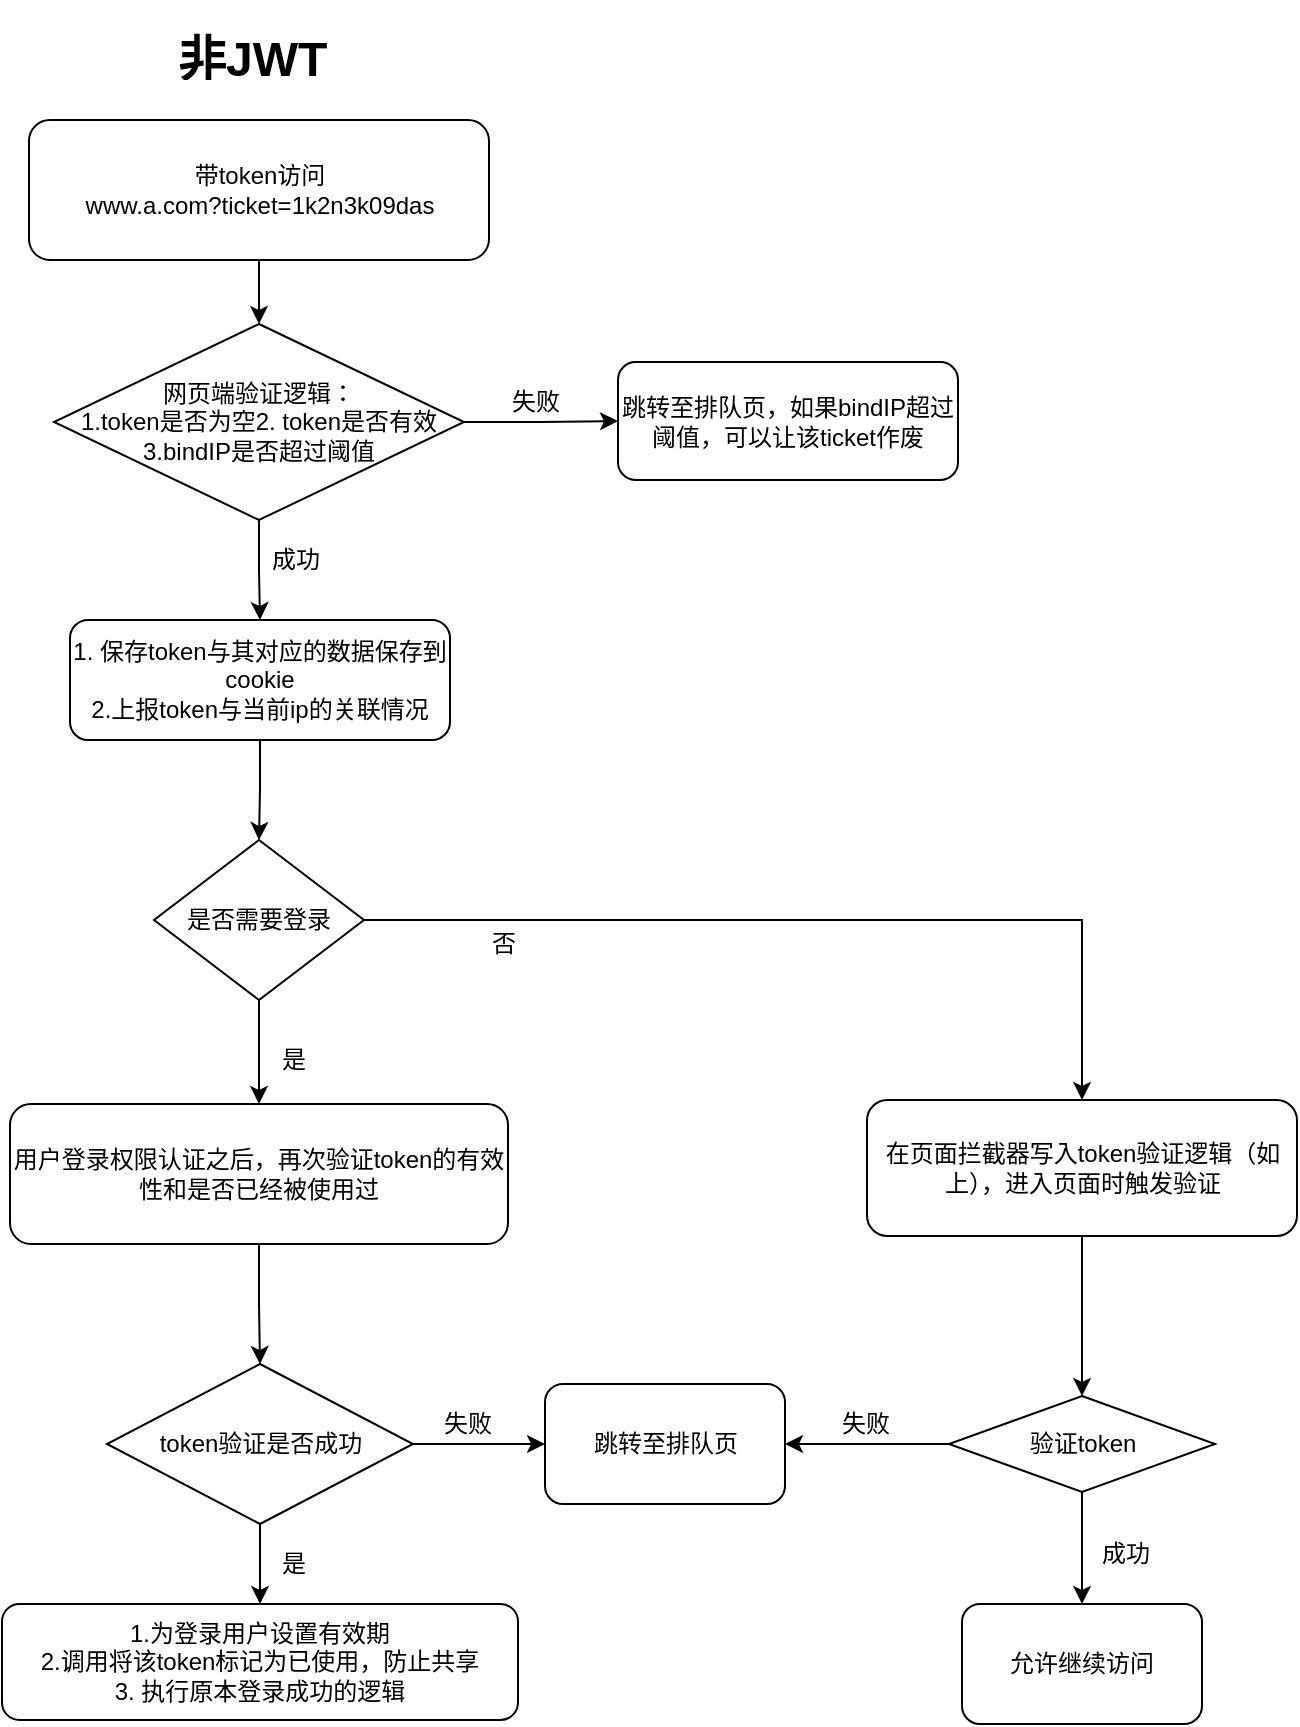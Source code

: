 <mxfile version="12.1.0" type="device" pages="1"><diagram id="Frh32TbItI4etfEOhIUy" name="Page-1"><mxGraphModel dx="788" dy="542" grid="1" gridSize="10" guides="1" tooltips="1" connect="1" arrows="1" fold="1" page="1" pageScale="1" pageWidth="850" pageHeight="1100" math="0" shadow="0"><root><mxCell id="0"/><mxCell id="1" parent="0"/><mxCell id="qMrmiNGlPZVz6MiBeeIA-35" value="" style="edgeStyle=orthogonalEdgeStyle;rounded=0;orthogonalLoop=1;jettySize=auto;html=1;" edge="1" parent="1" source="qMrmiNGlPZVz6MiBeeIA-1" target="qMrmiNGlPZVz6MiBeeIA-34"><mxGeometry relative="1" as="geometry"/></mxCell><mxCell id="qMrmiNGlPZVz6MiBeeIA-1" value="带token访问&lt;br&gt;www.a.com?ticket=1k2n3k09das" style="rounded=1;whiteSpace=wrap;html=1;" vertex="1" parent="1"><mxGeometry x="165.5" y="60" width="230" height="70" as="geometry"/></mxCell><mxCell id="qMrmiNGlPZVz6MiBeeIA-3" value="&lt;h1&gt;非JWT&lt;/h1&gt;" style="text;html=1;strokeColor=none;fillColor=none;spacing=5;spacingTop=-20;whiteSpace=wrap;overflow=hidden;rounded=0;" vertex="1" parent="1"><mxGeometry x="235" y="10" width="90" height="30" as="geometry"/></mxCell><mxCell id="qMrmiNGlPZVz6MiBeeIA-7" value="" style="edgeStyle=orthogonalEdgeStyle;rounded=0;orthogonalLoop=1;jettySize=auto;html=1;" edge="1" parent="1" source="qMrmiNGlPZVz6MiBeeIA-4" target="qMrmiNGlPZVz6MiBeeIA-6"><mxGeometry relative="1" as="geometry"/></mxCell><mxCell id="qMrmiNGlPZVz6MiBeeIA-4" value="1. 保存token与其对应的数据保存到cookie&lt;br&gt;2.上报token与当前ip的关联情况" style="rounded=1;whiteSpace=wrap;html=1;" vertex="1" parent="1"><mxGeometry x="186" y="310" width="190" height="60" as="geometry"/></mxCell><mxCell id="qMrmiNGlPZVz6MiBeeIA-10" value="" style="edgeStyle=orthogonalEdgeStyle;rounded=0;orthogonalLoop=1;jettySize=auto;html=1;" edge="1" parent="1" source="qMrmiNGlPZVz6MiBeeIA-6" target="qMrmiNGlPZVz6MiBeeIA-8"><mxGeometry relative="1" as="geometry"/></mxCell><mxCell id="qMrmiNGlPZVz6MiBeeIA-14" value="" style="edgeStyle=orthogonalEdgeStyle;rounded=0;orthogonalLoop=1;jettySize=auto;html=1;" edge="1" parent="1" source="qMrmiNGlPZVz6MiBeeIA-6" target="qMrmiNGlPZVz6MiBeeIA-9"><mxGeometry relative="1" as="geometry"/></mxCell><mxCell id="qMrmiNGlPZVz6MiBeeIA-6" value="是否需要登录" style="rhombus;whiteSpace=wrap;html=1;" vertex="1" parent="1"><mxGeometry x="228" y="420" width="105" height="80" as="geometry"/></mxCell><mxCell id="qMrmiNGlPZVz6MiBeeIA-17" value="" style="edgeStyle=orthogonalEdgeStyle;rounded=0;orthogonalLoop=1;jettySize=auto;html=1;" edge="1" parent="1" source="qMrmiNGlPZVz6MiBeeIA-8" target="qMrmiNGlPZVz6MiBeeIA-16"><mxGeometry relative="1" as="geometry"/></mxCell><mxCell id="qMrmiNGlPZVz6MiBeeIA-8" value="用户登录权限认证之后，再次验证token的有效性和是否已经被使用过" style="rounded=1;whiteSpace=wrap;html=1;" vertex="1" parent="1"><mxGeometry x="156" y="552" width="249" height="70" as="geometry"/></mxCell><mxCell id="qMrmiNGlPZVz6MiBeeIA-25" value="" style="edgeStyle=orthogonalEdgeStyle;rounded=0;orthogonalLoop=1;jettySize=auto;html=1;" edge="1" parent="1" source="qMrmiNGlPZVz6MiBeeIA-9" target="qMrmiNGlPZVz6MiBeeIA-24"><mxGeometry relative="1" as="geometry"/></mxCell><mxCell id="qMrmiNGlPZVz6MiBeeIA-9" value="在页面拦截器写入token验证逻辑（如上），进入页面时触发验证" style="rounded=1;whiteSpace=wrap;html=1;" vertex="1" parent="1"><mxGeometry x="584.5" y="550" width="215" height="68" as="geometry"/></mxCell><mxCell id="qMrmiNGlPZVz6MiBeeIA-11" value="是" style="text;html=1;resizable=0;points=[];autosize=1;align=left;verticalAlign=top;spacingTop=-4;" vertex="1" parent="1"><mxGeometry x="290" y="520" width="30" height="20" as="geometry"/></mxCell><mxCell id="qMrmiNGlPZVz6MiBeeIA-15" value="否" style="text;html=1;resizable=0;points=[];autosize=1;align=left;verticalAlign=top;spacingTop=-4;" vertex="1" parent="1"><mxGeometry x="395" y="462" width="30" height="20" as="geometry"/></mxCell><mxCell id="qMrmiNGlPZVz6MiBeeIA-21" value="" style="edgeStyle=orthogonalEdgeStyle;rounded=0;orthogonalLoop=1;jettySize=auto;html=1;" edge="1" parent="1" source="qMrmiNGlPZVz6MiBeeIA-16" target="qMrmiNGlPZVz6MiBeeIA-19"><mxGeometry relative="1" as="geometry"/></mxCell><mxCell id="qMrmiNGlPZVz6MiBeeIA-43" value="" style="edgeStyle=orthogonalEdgeStyle;rounded=0;orthogonalLoop=1;jettySize=auto;html=1;" edge="1" parent="1" source="qMrmiNGlPZVz6MiBeeIA-16" target="qMrmiNGlPZVz6MiBeeIA-29"><mxGeometry relative="1" as="geometry"/></mxCell><mxCell id="qMrmiNGlPZVz6MiBeeIA-16" value="token验证是否成功" style="rhombus;whiteSpace=wrap;html=1;" vertex="1" parent="1"><mxGeometry x="204.5" y="682" width="153" height="80" as="geometry"/></mxCell><mxCell id="qMrmiNGlPZVz6MiBeeIA-19" value="1.为登录用户设置有效期&lt;br&gt;2.调用将该token标记为已使用，防止共享&lt;br&gt;3. 执行原本登录成功的逻辑" style="rounded=1;whiteSpace=wrap;html=1;" vertex="1" parent="1"><mxGeometry x="152" y="802" width="258" height="58" as="geometry"/></mxCell><mxCell id="qMrmiNGlPZVz6MiBeeIA-22" value="是" style="text;html=1;resizable=0;points=[];autosize=1;align=left;verticalAlign=top;spacingTop=-4;" vertex="1" parent="1"><mxGeometry x="290" y="772" width="30" height="20" as="geometry"/></mxCell><mxCell id="qMrmiNGlPZVz6MiBeeIA-27" value="" style="edgeStyle=orthogonalEdgeStyle;rounded=0;orthogonalLoop=1;jettySize=auto;html=1;" edge="1" parent="1" source="qMrmiNGlPZVz6MiBeeIA-24" target="qMrmiNGlPZVz6MiBeeIA-26"><mxGeometry relative="1" as="geometry"/></mxCell><mxCell id="qMrmiNGlPZVz6MiBeeIA-42" value="" style="edgeStyle=orthogonalEdgeStyle;rounded=0;orthogonalLoop=1;jettySize=auto;html=1;" edge="1" parent="1" source="qMrmiNGlPZVz6MiBeeIA-24" target="qMrmiNGlPZVz6MiBeeIA-29"><mxGeometry relative="1" as="geometry"/></mxCell><mxCell id="qMrmiNGlPZVz6MiBeeIA-24" value="验证token" style="rhombus;whiteSpace=wrap;html=1;" vertex="1" parent="1"><mxGeometry x="625.5" y="698" width="133" height="48" as="geometry"/></mxCell><mxCell id="qMrmiNGlPZVz6MiBeeIA-26" value="允许继续访问" style="rounded=1;whiteSpace=wrap;html=1;" vertex="1" parent="1"><mxGeometry x="632" y="802" width="120" height="60" as="geometry"/></mxCell><mxCell id="qMrmiNGlPZVz6MiBeeIA-28" value="成功" style="text;html=1;resizable=0;points=[];autosize=1;align=left;verticalAlign=top;spacingTop=-4;" vertex="1" parent="1"><mxGeometry x="699.5" y="767" width="40" height="20" as="geometry"/></mxCell><mxCell id="qMrmiNGlPZVz6MiBeeIA-29" value="跳转至排队页" style="rounded=1;whiteSpace=wrap;html=1;" vertex="1" parent="1"><mxGeometry x="423.5" y="692" width="120" height="60" as="geometry"/></mxCell><mxCell id="qMrmiNGlPZVz6MiBeeIA-31" value="失败" style="text;html=1;resizable=0;points=[];autosize=1;align=left;verticalAlign=top;spacingTop=-4;" vertex="1" parent="1"><mxGeometry x="570" y="702" width="40" height="20" as="geometry"/></mxCell><mxCell id="qMrmiNGlPZVz6MiBeeIA-36" value="" style="edgeStyle=orthogonalEdgeStyle;rounded=0;orthogonalLoop=1;jettySize=auto;html=1;" edge="1" parent="1" source="qMrmiNGlPZVz6MiBeeIA-34" target="qMrmiNGlPZVz6MiBeeIA-4"><mxGeometry relative="1" as="geometry"/></mxCell><mxCell id="qMrmiNGlPZVz6MiBeeIA-46" value="" style="edgeStyle=orthogonalEdgeStyle;rounded=0;orthogonalLoop=1;jettySize=auto;html=1;" edge="1" parent="1" source="qMrmiNGlPZVz6MiBeeIA-34" target="qMrmiNGlPZVz6MiBeeIA-45"><mxGeometry relative="1" as="geometry"/></mxCell><mxCell id="qMrmiNGlPZVz6MiBeeIA-34" value="网页端验证逻辑：&lt;br&gt;1.token是否为空2. token是否有效&lt;br&gt;3.bindIP是否超过阈值" style="rhombus;whiteSpace=wrap;html=1;" vertex="1" parent="1"><mxGeometry x="178" y="162" width="205" height="98" as="geometry"/></mxCell><mxCell id="qMrmiNGlPZVz6MiBeeIA-37" value="成功" style="text;html=1;resizable=0;points=[];autosize=1;align=left;verticalAlign=top;spacingTop=-4;" vertex="1" parent="1"><mxGeometry x="285" y="270" width="40" height="20" as="geometry"/></mxCell><mxCell id="qMrmiNGlPZVz6MiBeeIA-44" value="失败" style="text;html=1;resizable=0;points=[];autosize=1;align=left;verticalAlign=top;spacingTop=-4;" vertex="1" parent="1"><mxGeometry x="370.5" y="702" width="40" height="20" as="geometry"/></mxCell><mxCell id="qMrmiNGlPZVz6MiBeeIA-45" value="跳转至排队页，如果bindIP超过阈值，可以让该ticket作废" style="rounded=1;whiteSpace=wrap;html=1;" vertex="1" parent="1"><mxGeometry x="460" y="181" width="170" height="59" as="geometry"/></mxCell><mxCell id="qMrmiNGlPZVz6MiBeeIA-47" value="失败" style="text;html=1;resizable=0;points=[];autosize=1;align=left;verticalAlign=top;spacingTop=-4;" vertex="1" parent="1"><mxGeometry x="405" y="191" width="40" height="20" as="geometry"/></mxCell></root></mxGraphModel></diagram></mxfile>